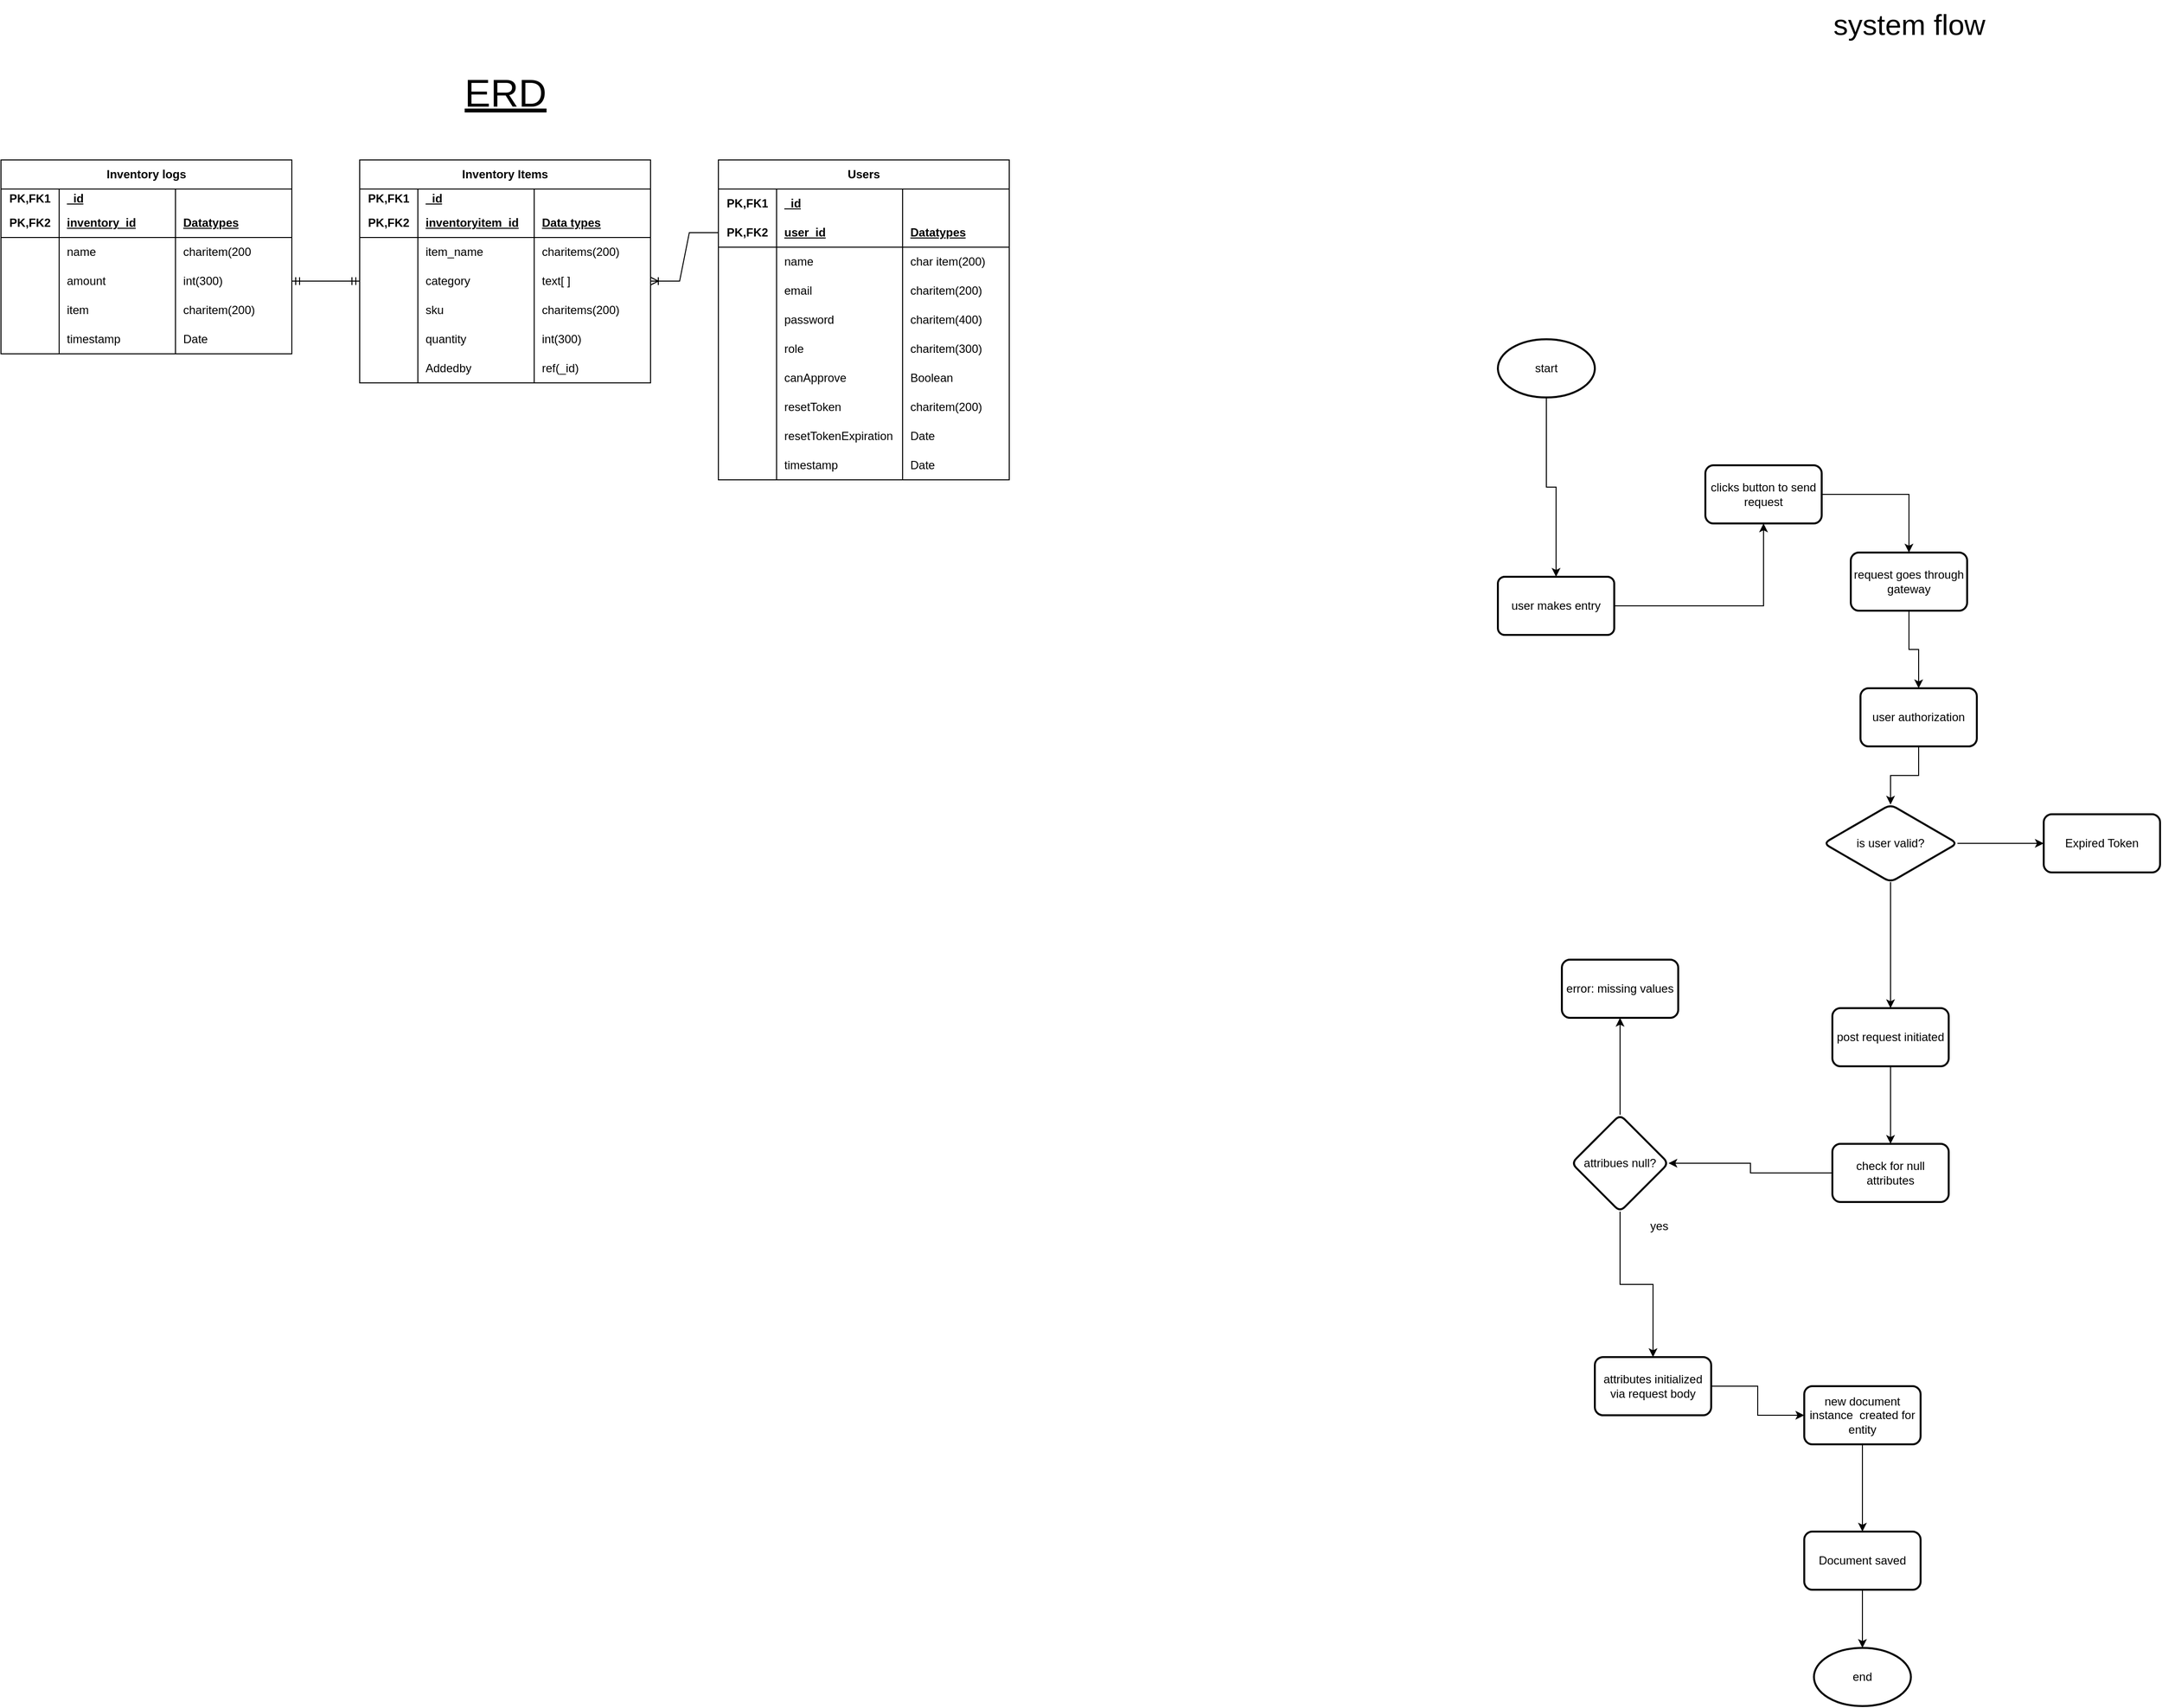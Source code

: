 <mxfile version="26.1.3">
  <diagram name="Page-1" id="395dOtPMPrJncANGXgIz">
    <mxGraphModel dx="1173" dy="1856" grid="1" gridSize="10" guides="1" tooltips="1" connect="1" arrows="1" fold="1" page="1" pageScale="1" pageWidth="827" pageHeight="1169" math="0" shadow="0">
      <root>
        <mxCell id="0" />
        <mxCell id="1" parent="0" />
        <mxCell id="bQfHalnZzcHzIdkYMsvb-1" value="Inventory Items" style="shape=table;startSize=30;container=1;collapsible=1;childLayout=tableLayout;fixedRows=1;rowLines=0;fontStyle=1;align=center;resizeLast=1;html=1;whiteSpace=wrap;" vertex="1" parent="1">
          <mxGeometry x="380" y="95" width="300" height="230" as="geometry">
            <mxRectangle x="150" y="110" width="70" height="30" as="alternateBounds" />
          </mxGeometry>
        </mxCell>
        <mxCell id="bQfHalnZzcHzIdkYMsvb-2" value="" style="shape=tableRow;horizontal=0;startSize=0;swimlaneHead=0;swimlaneBody=0;fillColor=none;collapsible=0;dropTarget=0;points=[[0,0.5],[1,0.5]];portConstraint=eastwest;top=0;left=0;right=0;bottom=0;html=1;" vertex="1" parent="bQfHalnZzcHzIdkYMsvb-1">
          <mxGeometry y="30" width="300" height="20" as="geometry" />
        </mxCell>
        <mxCell id="bQfHalnZzcHzIdkYMsvb-3" value="PK,FK1" style="shape=partialRectangle;connectable=0;fillColor=none;top=0;left=0;bottom=0;right=0;fontStyle=1;overflow=hidden;html=1;whiteSpace=wrap;" vertex="1" parent="bQfHalnZzcHzIdkYMsvb-2">
          <mxGeometry width="60" height="20" as="geometry">
            <mxRectangle width="60" height="20" as="alternateBounds" />
          </mxGeometry>
        </mxCell>
        <mxCell id="bQfHalnZzcHzIdkYMsvb-4" value="_id" style="shape=partialRectangle;connectable=0;fillColor=none;top=0;left=0;bottom=0;right=0;align=left;spacingLeft=6;fontStyle=5;overflow=hidden;html=1;whiteSpace=wrap;" vertex="1" parent="bQfHalnZzcHzIdkYMsvb-2">
          <mxGeometry x="60" width="120" height="20" as="geometry">
            <mxRectangle width="120" height="20" as="alternateBounds" />
          </mxGeometry>
        </mxCell>
        <mxCell id="bQfHalnZzcHzIdkYMsvb-37" style="shape=partialRectangle;connectable=0;fillColor=none;top=0;left=0;bottom=0;right=0;align=left;spacingLeft=6;fontStyle=5;overflow=hidden;html=1;whiteSpace=wrap;" vertex="1" parent="bQfHalnZzcHzIdkYMsvb-2">
          <mxGeometry x="180" width="120" height="20" as="geometry">
            <mxRectangle width="120" height="20" as="alternateBounds" />
          </mxGeometry>
        </mxCell>
        <mxCell id="bQfHalnZzcHzIdkYMsvb-5" value="" style="shape=tableRow;horizontal=0;startSize=0;swimlaneHead=0;swimlaneBody=0;fillColor=none;collapsible=0;dropTarget=0;points=[[0,0.5],[1,0.5]];portConstraint=eastwest;top=0;left=0;right=0;bottom=1;html=1;" vertex="1" parent="bQfHalnZzcHzIdkYMsvb-1">
          <mxGeometry y="50" width="300" height="30" as="geometry" />
        </mxCell>
        <mxCell id="bQfHalnZzcHzIdkYMsvb-6" value="PK,FK2" style="shape=partialRectangle;connectable=0;fillColor=none;top=0;left=0;bottom=0;right=0;fontStyle=1;overflow=hidden;html=1;whiteSpace=wrap;" vertex="1" parent="bQfHalnZzcHzIdkYMsvb-5">
          <mxGeometry width="60" height="30" as="geometry">
            <mxRectangle width="60" height="30" as="alternateBounds" />
          </mxGeometry>
        </mxCell>
        <mxCell id="bQfHalnZzcHzIdkYMsvb-7" value="inventoryitem_id" style="shape=partialRectangle;connectable=0;fillColor=none;top=0;left=0;bottom=0;right=0;align=left;spacingLeft=6;fontStyle=5;overflow=hidden;html=1;whiteSpace=wrap;" vertex="1" parent="bQfHalnZzcHzIdkYMsvb-5">
          <mxGeometry x="60" width="120" height="30" as="geometry">
            <mxRectangle width="120" height="30" as="alternateBounds" />
          </mxGeometry>
        </mxCell>
        <mxCell id="bQfHalnZzcHzIdkYMsvb-38" value="Data types" style="shape=partialRectangle;connectable=0;fillColor=none;top=0;left=0;bottom=0;right=0;align=left;spacingLeft=6;fontStyle=5;overflow=hidden;html=1;whiteSpace=wrap;" vertex="1" parent="bQfHalnZzcHzIdkYMsvb-5">
          <mxGeometry x="180" width="120" height="30" as="geometry">
            <mxRectangle width="120" height="30" as="alternateBounds" />
          </mxGeometry>
        </mxCell>
        <mxCell id="bQfHalnZzcHzIdkYMsvb-8" value="" style="shape=tableRow;horizontal=0;startSize=0;swimlaneHead=0;swimlaneBody=0;fillColor=none;collapsible=0;dropTarget=0;points=[[0,0.5],[1,0.5]];portConstraint=eastwest;top=0;left=0;right=0;bottom=0;html=1;" vertex="1" parent="bQfHalnZzcHzIdkYMsvb-1">
          <mxGeometry y="80" width="300" height="30" as="geometry" />
        </mxCell>
        <mxCell id="bQfHalnZzcHzIdkYMsvb-9" value="" style="shape=partialRectangle;connectable=0;fillColor=none;top=0;left=0;bottom=0;right=0;editable=1;overflow=hidden;html=1;whiteSpace=wrap;" vertex="1" parent="bQfHalnZzcHzIdkYMsvb-8">
          <mxGeometry width="60" height="30" as="geometry">
            <mxRectangle width="60" height="30" as="alternateBounds" />
          </mxGeometry>
        </mxCell>
        <mxCell id="bQfHalnZzcHzIdkYMsvb-10" value="item_name" style="shape=partialRectangle;connectable=0;fillColor=none;top=0;left=0;bottom=0;right=0;align=left;spacingLeft=6;overflow=hidden;html=1;whiteSpace=wrap;" vertex="1" parent="bQfHalnZzcHzIdkYMsvb-8">
          <mxGeometry x="60" width="120" height="30" as="geometry">
            <mxRectangle width="120" height="30" as="alternateBounds" />
          </mxGeometry>
        </mxCell>
        <mxCell id="bQfHalnZzcHzIdkYMsvb-39" value="charitems(200)" style="shape=partialRectangle;connectable=0;fillColor=none;top=0;left=0;bottom=0;right=0;align=left;spacingLeft=6;overflow=hidden;html=1;whiteSpace=wrap;" vertex="1" parent="bQfHalnZzcHzIdkYMsvb-8">
          <mxGeometry x="180" width="120" height="30" as="geometry">
            <mxRectangle width="120" height="30" as="alternateBounds" />
          </mxGeometry>
        </mxCell>
        <mxCell id="bQfHalnZzcHzIdkYMsvb-11" value="" style="shape=tableRow;horizontal=0;startSize=0;swimlaneHead=0;swimlaneBody=0;fillColor=none;collapsible=0;dropTarget=0;points=[[0,0.5],[1,0.5]];portConstraint=eastwest;top=0;left=0;right=0;bottom=0;html=1;" vertex="1" parent="bQfHalnZzcHzIdkYMsvb-1">
          <mxGeometry y="110" width="300" height="30" as="geometry" />
        </mxCell>
        <mxCell id="bQfHalnZzcHzIdkYMsvb-12" value="" style="shape=partialRectangle;connectable=0;fillColor=none;top=0;left=0;bottom=0;right=0;editable=1;overflow=hidden;html=1;whiteSpace=wrap;" vertex="1" parent="bQfHalnZzcHzIdkYMsvb-11">
          <mxGeometry width="60" height="30" as="geometry">
            <mxRectangle width="60" height="30" as="alternateBounds" />
          </mxGeometry>
        </mxCell>
        <mxCell id="bQfHalnZzcHzIdkYMsvb-13" value="category" style="shape=partialRectangle;connectable=0;fillColor=none;top=0;left=0;bottom=0;right=0;align=left;spacingLeft=6;overflow=hidden;html=1;whiteSpace=wrap;" vertex="1" parent="bQfHalnZzcHzIdkYMsvb-11">
          <mxGeometry x="60" width="120" height="30" as="geometry">
            <mxRectangle width="120" height="30" as="alternateBounds" />
          </mxGeometry>
        </mxCell>
        <mxCell id="bQfHalnZzcHzIdkYMsvb-40" value="text[ ]&amp;nbsp;" style="shape=partialRectangle;connectable=0;fillColor=none;top=0;left=0;bottom=0;right=0;align=left;spacingLeft=6;overflow=hidden;html=1;whiteSpace=wrap;" vertex="1" parent="bQfHalnZzcHzIdkYMsvb-11">
          <mxGeometry x="180" width="120" height="30" as="geometry">
            <mxRectangle width="120" height="30" as="alternateBounds" />
          </mxGeometry>
        </mxCell>
        <mxCell id="bQfHalnZzcHzIdkYMsvb-49" value="" style="shape=tableRow;horizontal=0;startSize=0;swimlaneHead=0;swimlaneBody=0;fillColor=none;collapsible=0;dropTarget=0;points=[[0,0.5],[1,0.5]];portConstraint=eastwest;top=0;left=0;right=0;bottom=0;html=1;" vertex="1" parent="bQfHalnZzcHzIdkYMsvb-1">
          <mxGeometry y="140" width="300" height="30" as="geometry" />
        </mxCell>
        <mxCell id="bQfHalnZzcHzIdkYMsvb-50" value="" style="shape=partialRectangle;connectable=0;fillColor=none;top=0;left=0;bottom=0;right=0;editable=1;overflow=hidden;html=1;whiteSpace=wrap;" vertex="1" parent="bQfHalnZzcHzIdkYMsvb-49">
          <mxGeometry width="60" height="30" as="geometry">
            <mxRectangle width="60" height="30" as="alternateBounds" />
          </mxGeometry>
        </mxCell>
        <mxCell id="bQfHalnZzcHzIdkYMsvb-51" value="sku" style="shape=partialRectangle;connectable=0;fillColor=none;top=0;left=0;bottom=0;right=0;align=left;spacingLeft=6;overflow=hidden;html=1;whiteSpace=wrap;" vertex="1" parent="bQfHalnZzcHzIdkYMsvb-49">
          <mxGeometry x="60" width="120" height="30" as="geometry">
            <mxRectangle width="120" height="30" as="alternateBounds" />
          </mxGeometry>
        </mxCell>
        <mxCell id="bQfHalnZzcHzIdkYMsvb-52" value="charitems(200)" style="shape=partialRectangle;connectable=0;fillColor=none;top=0;left=0;bottom=0;right=0;align=left;spacingLeft=6;overflow=hidden;html=1;whiteSpace=wrap;" vertex="1" parent="bQfHalnZzcHzIdkYMsvb-49">
          <mxGeometry x="180" width="120" height="30" as="geometry">
            <mxRectangle width="120" height="30" as="alternateBounds" />
          </mxGeometry>
        </mxCell>
        <mxCell id="bQfHalnZzcHzIdkYMsvb-53" value="" style="shape=tableRow;horizontal=0;startSize=0;swimlaneHead=0;swimlaneBody=0;fillColor=none;collapsible=0;dropTarget=0;points=[[0,0.5],[1,0.5]];portConstraint=eastwest;top=0;left=0;right=0;bottom=0;html=1;" vertex="1" parent="bQfHalnZzcHzIdkYMsvb-1">
          <mxGeometry y="170" width="300" height="30" as="geometry" />
        </mxCell>
        <mxCell id="bQfHalnZzcHzIdkYMsvb-54" value="" style="shape=partialRectangle;connectable=0;fillColor=none;top=0;left=0;bottom=0;right=0;editable=1;overflow=hidden;html=1;whiteSpace=wrap;" vertex="1" parent="bQfHalnZzcHzIdkYMsvb-53">
          <mxGeometry width="60" height="30" as="geometry">
            <mxRectangle width="60" height="30" as="alternateBounds" />
          </mxGeometry>
        </mxCell>
        <mxCell id="bQfHalnZzcHzIdkYMsvb-55" value="quantity" style="shape=partialRectangle;connectable=0;fillColor=none;top=0;left=0;bottom=0;right=0;align=left;spacingLeft=6;overflow=hidden;html=1;whiteSpace=wrap;" vertex="1" parent="bQfHalnZzcHzIdkYMsvb-53">
          <mxGeometry x="60" width="120" height="30" as="geometry">
            <mxRectangle width="120" height="30" as="alternateBounds" />
          </mxGeometry>
        </mxCell>
        <mxCell id="bQfHalnZzcHzIdkYMsvb-56" value="int(300)" style="shape=partialRectangle;connectable=0;fillColor=none;top=0;left=0;bottom=0;right=0;align=left;spacingLeft=6;overflow=hidden;html=1;whiteSpace=wrap;" vertex="1" parent="bQfHalnZzcHzIdkYMsvb-53">
          <mxGeometry x="180" width="120" height="30" as="geometry">
            <mxRectangle width="120" height="30" as="alternateBounds" />
          </mxGeometry>
        </mxCell>
        <mxCell id="bQfHalnZzcHzIdkYMsvb-57" value="" style="shape=tableRow;horizontal=0;startSize=0;swimlaneHead=0;swimlaneBody=0;fillColor=none;collapsible=0;dropTarget=0;points=[[0,0.5],[1,0.5]];portConstraint=eastwest;top=0;left=0;right=0;bottom=0;html=1;" vertex="1" parent="bQfHalnZzcHzIdkYMsvb-1">
          <mxGeometry y="200" width="300" height="30" as="geometry" />
        </mxCell>
        <mxCell id="bQfHalnZzcHzIdkYMsvb-58" value="" style="shape=partialRectangle;connectable=0;fillColor=none;top=0;left=0;bottom=0;right=0;editable=1;overflow=hidden;html=1;whiteSpace=wrap;" vertex="1" parent="bQfHalnZzcHzIdkYMsvb-57">
          <mxGeometry width="60" height="30" as="geometry">
            <mxRectangle width="60" height="30" as="alternateBounds" />
          </mxGeometry>
        </mxCell>
        <mxCell id="bQfHalnZzcHzIdkYMsvb-59" value="Addedby" style="shape=partialRectangle;connectable=0;fillColor=none;top=0;left=0;bottom=0;right=0;align=left;spacingLeft=6;overflow=hidden;html=1;whiteSpace=wrap;" vertex="1" parent="bQfHalnZzcHzIdkYMsvb-57">
          <mxGeometry x="60" width="120" height="30" as="geometry">
            <mxRectangle width="120" height="30" as="alternateBounds" />
          </mxGeometry>
        </mxCell>
        <mxCell id="bQfHalnZzcHzIdkYMsvb-60" value="ref(_id)" style="shape=partialRectangle;connectable=0;fillColor=none;top=0;left=0;bottom=0;right=0;align=left;spacingLeft=6;overflow=hidden;html=1;whiteSpace=wrap;" vertex="1" parent="bQfHalnZzcHzIdkYMsvb-57">
          <mxGeometry x="180" width="120" height="30" as="geometry">
            <mxRectangle width="120" height="30" as="alternateBounds" />
          </mxGeometry>
        </mxCell>
        <mxCell id="bQfHalnZzcHzIdkYMsvb-14" value="ERD" style="text;html=1;align=center;verticalAlign=middle;resizable=0;points=[];autosize=1;strokeColor=none;fillColor=none;fontSize=40;fontStyle=4" vertex="1" parent="1">
          <mxGeometry x="475" y="-5" width="110" height="60" as="geometry" />
        </mxCell>
        <mxCell id="bQfHalnZzcHzIdkYMsvb-18" value="" style="edgeStyle=entityRelationEdgeStyle;fontSize=12;html=1;endArrow=ERoneToMany;rounded=0;entryX=1;entryY=0.5;entryDx=0;entryDy=0;exitX=0;exitY=0.5;exitDx=0;exitDy=0;" edge="1" parent="1" source="bQfHalnZzcHzIdkYMsvb-65" target="bQfHalnZzcHzIdkYMsvb-11">
          <mxGeometry width="100" height="100" relative="1" as="geometry">
            <mxPoint x="440" y="230" as="sourcePoint" />
            <mxPoint x="170" y="335" as="targetPoint" />
          </mxGeometry>
        </mxCell>
        <mxCell id="bQfHalnZzcHzIdkYMsvb-20" value="Inventory logs" style="shape=table;startSize=30;container=1;collapsible=1;childLayout=tableLayout;fixedRows=1;rowLines=0;fontStyle=1;align=center;resizeLast=1;html=1;whiteSpace=wrap;" vertex="1" parent="1">
          <mxGeometry x="10" y="95" width="300" height="200" as="geometry" />
        </mxCell>
        <mxCell id="bQfHalnZzcHzIdkYMsvb-21" value="" style="shape=tableRow;horizontal=0;startSize=0;swimlaneHead=0;swimlaneBody=0;fillColor=none;collapsible=0;dropTarget=0;points=[[0,0.5],[1,0.5]];portConstraint=eastwest;top=0;left=0;right=0;bottom=0;html=1;" vertex="1" parent="bQfHalnZzcHzIdkYMsvb-20">
          <mxGeometry y="30" width="300" height="20" as="geometry" />
        </mxCell>
        <mxCell id="bQfHalnZzcHzIdkYMsvb-22" value="PK,FK1" style="shape=partialRectangle;connectable=0;fillColor=none;top=0;left=0;bottom=0;right=0;fontStyle=1;overflow=hidden;html=1;whiteSpace=wrap;" vertex="1" parent="bQfHalnZzcHzIdkYMsvb-21">
          <mxGeometry width="60" height="20" as="geometry">
            <mxRectangle width="60" height="20" as="alternateBounds" />
          </mxGeometry>
        </mxCell>
        <mxCell id="bQfHalnZzcHzIdkYMsvb-23" value="_id" style="shape=partialRectangle;connectable=0;fillColor=none;top=0;left=0;bottom=0;right=0;align=left;spacingLeft=6;fontStyle=5;overflow=hidden;html=1;whiteSpace=wrap;" vertex="1" parent="bQfHalnZzcHzIdkYMsvb-21">
          <mxGeometry x="60" width="120" height="20" as="geometry">
            <mxRectangle width="120" height="20" as="alternateBounds" />
          </mxGeometry>
        </mxCell>
        <mxCell id="bQfHalnZzcHzIdkYMsvb-33" style="shape=partialRectangle;connectable=0;fillColor=none;top=0;left=0;bottom=0;right=0;align=left;spacingLeft=6;fontStyle=5;overflow=hidden;html=1;whiteSpace=wrap;" vertex="1" parent="bQfHalnZzcHzIdkYMsvb-21">
          <mxGeometry x="180" width="120" height="20" as="geometry">
            <mxRectangle width="120" height="20" as="alternateBounds" />
          </mxGeometry>
        </mxCell>
        <mxCell id="bQfHalnZzcHzIdkYMsvb-24" value="" style="shape=tableRow;horizontal=0;startSize=0;swimlaneHead=0;swimlaneBody=0;fillColor=none;collapsible=0;dropTarget=0;points=[[0,0.5],[1,0.5]];portConstraint=eastwest;top=0;left=0;right=0;bottom=1;html=1;" vertex="1" parent="bQfHalnZzcHzIdkYMsvb-20">
          <mxGeometry y="50" width="300" height="30" as="geometry" />
        </mxCell>
        <mxCell id="bQfHalnZzcHzIdkYMsvb-25" value="PK,FK2" style="shape=partialRectangle;connectable=0;fillColor=none;top=0;left=0;bottom=0;right=0;fontStyle=1;overflow=hidden;html=1;whiteSpace=wrap;" vertex="1" parent="bQfHalnZzcHzIdkYMsvb-24">
          <mxGeometry width="60" height="30" as="geometry">
            <mxRectangle width="60" height="30" as="alternateBounds" />
          </mxGeometry>
        </mxCell>
        <mxCell id="bQfHalnZzcHzIdkYMsvb-26" value="inventory_id" style="shape=partialRectangle;connectable=0;fillColor=none;top=0;left=0;bottom=0;right=0;align=left;spacingLeft=6;fontStyle=5;overflow=hidden;html=1;whiteSpace=wrap;" vertex="1" parent="bQfHalnZzcHzIdkYMsvb-24">
          <mxGeometry x="60" width="120" height="30" as="geometry">
            <mxRectangle width="120" height="30" as="alternateBounds" />
          </mxGeometry>
        </mxCell>
        <mxCell id="bQfHalnZzcHzIdkYMsvb-34" value="Datatypes" style="shape=partialRectangle;connectable=0;fillColor=none;top=0;left=0;bottom=0;right=0;align=left;spacingLeft=6;fontStyle=5;overflow=hidden;html=1;whiteSpace=wrap;" vertex="1" parent="bQfHalnZzcHzIdkYMsvb-24">
          <mxGeometry x="180" width="120" height="30" as="geometry">
            <mxRectangle width="120" height="30" as="alternateBounds" />
          </mxGeometry>
        </mxCell>
        <mxCell id="bQfHalnZzcHzIdkYMsvb-27" value="" style="shape=tableRow;horizontal=0;startSize=0;swimlaneHead=0;swimlaneBody=0;fillColor=none;collapsible=0;dropTarget=0;points=[[0,0.5],[1,0.5]];portConstraint=eastwest;top=0;left=0;right=0;bottom=0;html=1;" vertex="1" parent="bQfHalnZzcHzIdkYMsvb-20">
          <mxGeometry y="80" width="300" height="30" as="geometry" />
        </mxCell>
        <mxCell id="bQfHalnZzcHzIdkYMsvb-28" value="" style="shape=partialRectangle;connectable=0;fillColor=none;top=0;left=0;bottom=0;right=0;editable=1;overflow=hidden;html=1;whiteSpace=wrap;" vertex="1" parent="bQfHalnZzcHzIdkYMsvb-27">
          <mxGeometry width="60" height="30" as="geometry">
            <mxRectangle width="60" height="30" as="alternateBounds" />
          </mxGeometry>
        </mxCell>
        <mxCell id="bQfHalnZzcHzIdkYMsvb-29" value="name" style="shape=partialRectangle;connectable=0;fillColor=none;top=0;left=0;bottom=0;right=0;align=left;spacingLeft=6;overflow=hidden;html=1;whiteSpace=wrap;" vertex="1" parent="bQfHalnZzcHzIdkYMsvb-27">
          <mxGeometry x="60" width="120" height="30" as="geometry">
            <mxRectangle width="120" height="30" as="alternateBounds" />
          </mxGeometry>
        </mxCell>
        <mxCell id="bQfHalnZzcHzIdkYMsvb-35" value="charitem(200" style="shape=partialRectangle;connectable=0;fillColor=none;top=0;left=0;bottom=0;right=0;align=left;spacingLeft=6;overflow=hidden;html=1;whiteSpace=wrap;" vertex="1" parent="bQfHalnZzcHzIdkYMsvb-27">
          <mxGeometry x="180" width="120" height="30" as="geometry">
            <mxRectangle width="120" height="30" as="alternateBounds" />
          </mxGeometry>
        </mxCell>
        <mxCell id="bQfHalnZzcHzIdkYMsvb-30" value="" style="shape=tableRow;horizontal=0;startSize=0;swimlaneHead=0;swimlaneBody=0;fillColor=none;collapsible=0;dropTarget=0;points=[[0,0.5],[1,0.5]];portConstraint=eastwest;top=0;left=0;right=0;bottom=0;html=1;" vertex="1" parent="bQfHalnZzcHzIdkYMsvb-20">
          <mxGeometry y="110" width="300" height="30" as="geometry" />
        </mxCell>
        <mxCell id="bQfHalnZzcHzIdkYMsvb-31" value="" style="shape=partialRectangle;connectable=0;fillColor=none;top=0;left=0;bottom=0;right=0;editable=1;overflow=hidden;html=1;whiteSpace=wrap;" vertex="1" parent="bQfHalnZzcHzIdkYMsvb-30">
          <mxGeometry width="60" height="30" as="geometry">
            <mxRectangle width="60" height="30" as="alternateBounds" />
          </mxGeometry>
        </mxCell>
        <mxCell id="bQfHalnZzcHzIdkYMsvb-32" value="amount" style="shape=partialRectangle;connectable=0;fillColor=none;top=0;left=0;bottom=0;right=0;align=left;spacingLeft=6;overflow=hidden;html=1;whiteSpace=wrap;" vertex="1" parent="bQfHalnZzcHzIdkYMsvb-30">
          <mxGeometry x="60" width="120" height="30" as="geometry">
            <mxRectangle width="120" height="30" as="alternateBounds" />
          </mxGeometry>
        </mxCell>
        <mxCell id="bQfHalnZzcHzIdkYMsvb-36" value="int(300)" style="shape=partialRectangle;connectable=0;fillColor=none;top=0;left=0;bottom=0;right=0;align=left;spacingLeft=6;overflow=hidden;html=1;whiteSpace=wrap;" vertex="1" parent="bQfHalnZzcHzIdkYMsvb-30">
          <mxGeometry x="180" width="120" height="30" as="geometry">
            <mxRectangle width="120" height="30" as="alternateBounds" />
          </mxGeometry>
        </mxCell>
        <mxCell id="bQfHalnZzcHzIdkYMsvb-41" value="" style="shape=tableRow;horizontal=0;startSize=0;swimlaneHead=0;swimlaneBody=0;fillColor=none;collapsible=0;dropTarget=0;points=[[0,0.5],[1,0.5]];portConstraint=eastwest;top=0;left=0;right=0;bottom=0;html=1;" vertex="1" parent="bQfHalnZzcHzIdkYMsvb-20">
          <mxGeometry y="140" width="300" height="30" as="geometry" />
        </mxCell>
        <mxCell id="bQfHalnZzcHzIdkYMsvb-42" value="" style="shape=partialRectangle;connectable=0;fillColor=none;top=0;left=0;bottom=0;right=0;editable=1;overflow=hidden;html=1;whiteSpace=wrap;" vertex="1" parent="bQfHalnZzcHzIdkYMsvb-41">
          <mxGeometry width="60" height="30" as="geometry">
            <mxRectangle width="60" height="30" as="alternateBounds" />
          </mxGeometry>
        </mxCell>
        <mxCell id="bQfHalnZzcHzIdkYMsvb-43" value="item" style="shape=partialRectangle;connectable=0;fillColor=none;top=0;left=0;bottom=0;right=0;align=left;spacingLeft=6;overflow=hidden;html=1;whiteSpace=wrap;" vertex="1" parent="bQfHalnZzcHzIdkYMsvb-41">
          <mxGeometry x="60" width="120" height="30" as="geometry">
            <mxRectangle width="120" height="30" as="alternateBounds" />
          </mxGeometry>
        </mxCell>
        <mxCell id="bQfHalnZzcHzIdkYMsvb-44" value="charitem(200)" style="shape=partialRectangle;connectable=0;fillColor=none;top=0;left=0;bottom=0;right=0;align=left;spacingLeft=6;overflow=hidden;html=1;whiteSpace=wrap;" vertex="1" parent="bQfHalnZzcHzIdkYMsvb-41">
          <mxGeometry x="180" width="120" height="30" as="geometry">
            <mxRectangle width="120" height="30" as="alternateBounds" />
          </mxGeometry>
        </mxCell>
        <mxCell id="bQfHalnZzcHzIdkYMsvb-45" value="" style="shape=tableRow;horizontal=0;startSize=0;swimlaneHead=0;swimlaneBody=0;fillColor=none;collapsible=0;dropTarget=0;points=[[0,0.5],[1,0.5]];portConstraint=eastwest;top=0;left=0;right=0;bottom=0;html=1;" vertex="1" parent="bQfHalnZzcHzIdkYMsvb-20">
          <mxGeometry y="170" width="300" height="30" as="geometry" />
        </mxCell>
        <mxCell id="bQfHalnZzcHzIdkYMsvb-46" value="" style="shape=partialRectangle;connectable=0;fillColor=none;top=0;left=0;bottom=0;right=0;editable=1;overflow=hidden;html=1;whiteSpace=wrap;" vertex="1" parent="bQfHalnZzcHzIdkYMsvb-45">
          <mxGeometry width="60" height="30" as="geometry">
            <mxRectangle width="60" height="30" as="alternateBounds" />
          </mxGeometry>
        </mxCell>
        <mxCell id="bQfHalnZzcHzIdkYMsvb-47" value="timestamp" style="shape=partialRectangle;connectable=0;fillColor=none;top=0;left=0;bottom=0;right=0;align=left;spacingLeft=6;overflow=hidden;html=1;whiteSpace=wrap;" vertex="1" parent="bQfHalnZzcHzIdkYMsvb-45">
          <mxGeometry x="60" width="120" height="30" as="geometry">
            <mxRectangle width="120" height="30" as="alternateBounds" />
          </mxGeometry>
        </mxCell>
        <mxCell id="bQfHalnZzcHzIdkYMsvb-48" value="Date" style="shape=partialRectangle;connectable=0;fillColor=none;top=0;left=0;bottom=0;right=0;align=left;spacingLeft=6;overflow=hidden;html=1;whiteSpace=wrap;" vertex="1" parent="bQfHalnZzcHzIdkYMsvb-45">
          <mxGeometry x="180" width="120" height="30" as="geometry">
            <mxRectangle width="120" height="30" as="alternateBounds" />
          </mxGeometry>
        </mxCell>
        <mxCell id="bQfHalnZzcHzIdkYMsvb-61" value="Users" style="shape=table;startSize=30;container=1;collapsible=1;childLayout=tableLayout;fixedRows=1;rowLines=0;fontStyle=1;align=center;resizeLast=1;html=1;whiteSpace=wrap;" vertex="1" parent="1">
          <mxGeometry x="750" y="95" width="300" height="330" as="geometry" />
        </mxCell>
        <mxCell id="bQfHalnZzcHzIdkYMsvb-62" value="" style="shape=tableRow;horizontal=0;startSize=0;swimlaneHead=0;swimlaneBody=0;fillColor=none;collapsible=0;dropTarget=0;points=[[0,0.5],[1,0.5]];portConstraint=eastwest;top=0;left=0;right=0;bottom=0;html=1;" vertex="1" parent="bQfHalnZzcHzIdkYMsvb-61">
          <mxGeometry y="30" width="300" height="30" as="geometry" />
        </mxCell>
        <mxCell id="bQfHalnZzcHzIdkYMsvb-63" value="PK,FK1" style="shape=partialRectangle;connectable=0;fillColor=none;top=0;left=0;bottom=0;right=0;fontStyle=1;overflow=hidden;html=1;whiteSpace=wrap;" vertex="1" parent="bQfHalnZzcHzIdkYMsvb-62">
          <mxGeometry width="60" height="30" as="geometry">
            <mxRectangle width="60" height="30" as="alternateBounds" />
          </mxGeometry>
        </mxCell>
        <mxCell id="bQfHalnZzcHzIdkYMsvb-64" value="_id" style="shape=partialRectangle;connectable=0;fillColor=none;top=0;left=0;bottom=0;right=0;align=left;spacingLeft=6;fontStyle=5;overflow=hidden;html=1;whiteSpace=wrap;" vertex="1" parent="bQfHalnZzcHzIdkYMsvb-62">
          <mxGeometry x="60" width="130" height="30" as="geometry">
            <mxRectangle width="130" height="30" as="alternateBounds" />
          </mxGeometry>
        </mxCell>
        <mxCell id="bQfHalnZzcHzIdkYMsvb-75" style="shape=partialRectangle;connectable=0;fillColor=none;top=0;left=0;bottom=0;right=0;align=left;spacingLeft=6;fontStyle=5;overflow=hidden;html=1;whiteSpace=wrap;" vertex="1" parent="bQfHalnZzcHzIdkYMsvb-62">
          <mxGeometry x="190" width="110" height="30" as="geometry">
            <mxRectangle width="110" height="30" as="alternateBounds" />
          </mxGeometry>
        </mxCell>
        <mxCell id="bQfHalnZzcHzIdkYMsvb-65" value="" style="shape=tableRow;horizontal=0;startSize=0;swimlaneHead=0;swimlaneBody=0;fillColor=none;collapsible=0;dropTarget=0;points=[[0,0.5],[1,0.5]];portConstraint=eastwest;top=0;left=0;right=0;bottom=1;html=1;" vertex="1" parent="bQfHalnZzcHzIdkYMsvb-61">
          <mxGeometry y="60" width="300" height="30" as="geometry" />
        </mxCell>
        <mxCell id="bQfHalnZzcHzIdkYMsvb-66" value="PK,FK2" style="shape=partialRectangle;connectable=0;fillColor=none;top=0;left=0;bottom=0;right=0;fontStyle=1;overflow=hidden;html=1;whiteSpace=wrap;" vertex="1" parent="bQfHalnZzcHzIdkYMsvb-65">
          <mxGeometry width="60" height="30" as="geometry">
            <mxRectangle width="60" height="30" as="alternateBounds" />
          </mxGeometry>
        </mxCell>
        <mxCell id="bQfHalnZzcHzIdkYMsvb-67" value="user_id" style="shape=partialRectangle;connectable=0;fillColor=none;top=0;left=0;bottom=0;right=0;align=left;spacingLeft=6;fontStyle=5;overflow=hidden;html=1;whiteSpace=wrap;" vertex="1" parent="bQfHalnZzcHzIdkYMsvb-65">
          <mxGeometry x="60" width="130" height="30" as="geometry">
            <mxRectangle width="130" height="30" as="alternateBounds" />
          </mxGeometry>
        </mxCell>
        <mxCell id="bQfHalnZzcHzIdkYMsvb-76" value="Datatypes" style="shape=partialRectangle;connectable=0;fillColor=none;top=0;left=0;bottom=0;right=0;align=left;spacingLeft=6;fontStyle=5;overflow=hidden;html=1;whiteSpace=wrap;" vertex="1" parent="bQfHalnZzcHzIdkYMsvb-65">
          <mxGeometry x="190" width="110" height="30" as="geometry">
            <mxRectangle width="110" height="30" as="alternateBounds" />
          </mxGeometry>
        </mxCell>
        <mxCell id="bQfHalnZzcHzIdkYMsvb-68" value="" style="shape=tableRow;horizontal=0;startSize=0;swimlaneHead=0;swimlaneBody=0;fillColor=none;collapsible=0;dropTarget=0;points=[[0,0.5],[1,0.5]];portConstraint=eastwest;top=0;left=0;right=0;bottom=0;html=1;" vertex="1" parent="bQfHalnZzcHzIdkYMsvb-61">
          <mxGeometry y="90" width="300" height="30" as="geometry" />
        </mxCell>
        <mxCell id="bQfHalnZzcHzIdkYMsvb-69" value="" style="shape=partialRectangle;connectable=0;fillColor=none;top=0;left=0;bottom=0;right=0;editable=1;overflow=hidden;html=1;whiteSpace=wrap;" vertex="1" parent="bQfHalnZzcHzIdkYMsvb-68">
          <mxGeometry width="60" height="30" as="geometry">
            <mxRectangle width="60" height="30" as="alternateBounds" />
          </mxGeometry>
        </mxCell>
        <mxCell id="bQfHalnZzcHzIdkYMsvb-70" value="name" style="shape=partialRectangle;connectable=0;fillColor=none;top=0;left=0;bottom=0;right=0;align=left;spacingLeft=6;overflow=hidden;html=1;whiteSpace=wrap;" vertex="1" parent="bQfHalnZzcHzIdkYMsvb-68">
          <mxGeometry x="60" width="130" height="30" as="geometry">
            <mxRectangle width="130" height="30" as="alternateBounds" />
          </mxGeometry>
        </mxCell>
        <mxCell id="bQfHalnZzcHzIdkYMsvb-77" value="char item(200)" style="shape=partialRectangle;connectable=0;fillColor=none;top=0;left=0;bottom=0;right=0;align=left;spacingLeft=6;overflow=hidden;html=1;whiteSpace=wrap;" vertex="1" parent="bQfHalnZzcHzIdkYMsvb-68">
          <mxGeometry x="190" width="110" height="30" as="geometry">
            <mxRectangle width="110" height="30" as="alternateBounds" />
          </mxGeometry>
        </mxCell>
        <mxCell id="bQfHalnZzcHzIdkYMsvb-71" value="" style="shape=tableRow;horizontal=0;startSize=0;swimlaneHead=0;swimlaneBody=0;fillColor=none;collapsible=0;dropTarget=0;points=[[0,0.5],[1,0.5]];portConstraint=eastwest;top=0;left=0;right=0;bottom=0;html=1;" vertex="1" parent="bQfHalnZzcHzIdkYMsvb-61">
          <mxGeometry y="120" width="300" height="30" as="geometry" />
        </mxCell>
        <mxCell id="bQfHalnZzcHzIdkYMsvb-72" value="" style="shape=partialRectangle;connectable=0;fillColor=none;top=0;left=0;bottom=0;right=0;editable=1;overflow=hidden;html=1;whiteSpace=wrap;" vertex="1" parent="bQfHalnZzcHzIdkYMsvb-71">
          <mxGeometry width="60" height="30" as="geometry">
            <mxRectangle width="60" height="30" as="alternateBounds" />
          </mxGeometry>
        </mxCell>
        <mxCell id="bQfHalnZzcHzIdkYMsvb-73" value="email" style="shape=partialRectangle;connectable=0;fillColor=none;top=0;left=0;bottom=0;right=0;align=left;spacingLeft=6;overflow=hidden;html=1;whiteSpace=wrap;" vertex="1" parent="bQfHalnZzcHzIdkYMsvb-71">
          <mxGeometry x="60" width="130" height="30" as="geometry">
            <mxRectangle width="130" height="30" as="alternateBounds" />
          </mxGeometry>
        </mxCell>
        <mxCell id="bQfHalnZzcHzIdkYMsvb-78" value="charitem(200)" style="shape=partialRectangle;connectable=0;fillColor=none;top=0;left=0;bottom=0;right=0;align=left;spacingLeft=6;overflow=hidden;html=1;whiteSpace=wrap;" vertex="1" parent="bQfHalnZzcHzIdkYMsvb-71">
          <mxGeometry x="190" width="110" height="30" as="geometry">
            <mxRectangle width="110" height="30" as="alternateBounds" />
          </mxGeometry>
        </mxCell>
        <mxCell id="bQfHalnZzcHzIdkYMsvb-79" value="" style="shape=tableRow;horizontal=0;startSize=0;swimlaneHead=0;swimlaneBody=0;fillColor=none;collapsible=0;dropTarget=0;points=[[0,0.5],[1,0.5]];portConstraint=eastwest;top=0;left=0;right=0;bottom=0;html=1;" vertex="1" parent="bQfHalnZzcHzIdkYMsvb-61">
          <mxGeometry y="150" width="300" height="30" as="geometry" />
        </mxCell>
        <mxCell id="bQfHalnZzcHzIdkYMsvb-80" value="" style="shape=partialRectangle;connectable=0;fillColor=none;top=0;left=0;bottom=0;right=0;editable=1;overflow=hidden;html=1;whiteSpace=wrap;" vertex="1" parent="bQfHalnZzcHzIdkYMsvb-79">
          <mxGeometry width="60" height="30" as="geometry">
            <mxRectangle width="60" height="30" as="alternateBounds" />
          </mxGeometry>
        </mxCell>
        <mxCell id="bQfHalnZzcHzIdkYMsvb-81" value="password" style="shape=partialRectangle;connectable=0;fillColor=none;top=0;left=0;bottom=0;right=0;align=left;spacingLeft=6;overflow=hidden;html=1;whiteSpace=wrap;" vertex="1" parent="bQfHalnZzcHzIdkYMsvb-79">
          <mxGeometry x="60" width="130" height="30" as="geometry">
            <mxRectangle width="130" height="30" as="alternateBounds" />
          </mxGeometry>
        </mxCell>
        <mxCell id="bQfHalnZzcHzIdkYMsvb-82" value="charitem(400)" style="shape=partialRectangle;connectable=0;fillColor=none;top=0;left=0;bottom=0;right=0;align=left;spacingLeft=6;overflow=hidden;html=1;whiteSpace=wrap;" vertex="1" parent="bQfHalnZzcHzIdkYMsvb-79">
          <mxGeometry x="190" width="110" height="30" as="geometry">
            <mxRectangle width="110" height="30" as="alternateBounds" />
          </mxGeometry>
        </mxCell>
        <mxCell id="bQfHalnZzcHzIdkYMsvb-83" value="" style="shape=tableRow;horizontal=0;startSize=0;swimlaneHead=0;swimlaneBody=0;fillColor=none;collapsible=0;dropTarget=0;points=[[0,0.5],[1,0.5]];portConstraint=eastwest;top=0;left=0;right=0;bottom=0;html=1;" vertex="1" parent="bQfHalnZzcHzIdkYMsvb-61">
          <mxGeometry y="180" width="300" height="30" as="geometry" />
        </mxCell>
        <mxCell id="bQfHalnZzcHzIdkYMsvb-84" value="" style="shape=partialRectangle;connectable=0;fillColor=none;top=0;left=0;bottom=0;right=0;editable=1;overflow=hidden;html=1;whiteSpace=wrap;" vertex="1" parent="bQfHalnZzcHzIdkYMsvb-83">
          <mxGeometry width="60" height="30" as="geometry">
            <mxRectangle width="60" height="30" as="alternateBounds" />
          </mxGeometry>
        </mxCell>
        <mxCell id="bQfHalnZzcHzIdkYMsvb-85" value="role" style="shape=partialRectangle;connectable=0;fillColor=none;top=0;left=0;bottom=0;right=0;align=left;spacingLeft=6;overflow=hidden;html=1;whiteSpace=wrap;" vertex="1" parent="bQfHalnZzcHzIdkYMsvb-83">
          <mxGeometry x="60" width="130" height="30" as="geometry">
            <mxRectangle width="130" height="30" as="alternateBounds" />
          </mxGeometry>
        </mxCell>
        <mxCell id="bQfHalnZzcHzIdkYMsvb-86" value="charitem(300)" style="shape=partialRectangle;connectable=0;fillColor=none;top=0;left=0;bottom=0;right=0;align=left;spacingLeft=6;overflow=hidden;html=1;whiteSpace=wrap;" vertex="1" parent="bQfHalnZzcHzIdkYMsvb-83">
          <mxGeometry x="190" width="110" height="30" as="geometry">
            <mxRectangle width="110" height="30" as="alternateBounds" />
          </mxGeometry>
        </mxCell>
        <mxCell id="bQfHalnZzcHzIdkYMsvb-87" value="" style="shape=tableRow;horizontal=0;startSize=0;swimlaneHead=0;swimlaneBody=0;fillColor=none;collapsible=0;dropTarget=0;points=[[0,0.5],[1,0.5]];portConstraint=eastwest;top=0;left=0;right=0;bottom=0;html=1;" vertex="1" parent="bQfHalnZzcHzIdkYMsvb-61">
          <mxGeometry y="210" width="300" height="30" as="geometry" />
        </mxCell>
        <mxCell id="bQfHalnZzcHzIdkYMsvb-88" value="" style="shape=partialRectangle;connectable=0;fillColor=none;top=0;left=0;bottom=0;right=0;editable=1;overflow=hidden;html=1;whiteSpace=wrap;" vertex="1" parent="bQfHalnZzcHzIdkYMsvb-87">
          <mxGeometry width="60" height="30" as="geometry">
            <mxRectangle width="60" height="30" as="alternateBounds" />
          </mxGeometry>
        </mxCell>
        <mxCell id="bQfHalnZzcHzIdkYMsvb-89" value="canApprove" style="shape=partialRectangle;connectable=0;fillColor=none;top=0;left=0;bottom=0;right=0;align=left;spacingLeft=6;overflow=hidden;html=1;whiteSpace=wrap;" vertex="1" parent="bQfHalnZzcHzIdkYMsvb-87">
          <mxGeometry x="60" width="130" height="30" as="geometry">
            <mxRectangle width="130" height="30" as="alternateBounds" />
          </mxGeometry>
        </mxCell>
        <mxCell id="bQfHalnZzcHzIdkYMsvb-90" value="Boolean" style="shape=partialRectangle;connectable=0;fillColor=none;top=0;left=0;bottom=0;right=0;align=left;spacingLeft=6;overflow=hidden;html=1;whiteSpace=wrap;" vertex="1" parent="bQfHalnZzcHzIdkYMsvb-87">
          <mxGeometry x="190" width="110" height="30" as="geometry">
            <mxRectangle width="110" height="30" as="alternateBounds" />
          </mxGeometry>
        </mxCell>
        <mxCell id="bQfHalnZzcHzIdkYMsvb-91" value="" style="shape=tableRow;horizontal=0;startSize=0;swimlaneHead=0;swimlaneBody=0;fillColor=none;collapsible=0;dropTarget=0;points=[[0,0.5],[1,0.5]];portConstraint=eastwest;top=0;left=0;right=0;bottom=0;html=1;" vertex="1" parent="bQfHalnZzcHzIdkYMsvb-61">
          <mxGeometry y="240" width="300" height="30" as="geometry" />
        </mxCell>
        <mxCell id="bQfHalnZzcHzIdkYMsvb-92" value="" style="shape=partialRectangle;connectable=0;fillColor=none;top=0;left=0;bottom=0;right=0;editable=1;overflow=hidden;html=1;whiteSpace=wrap;" vertex="1" parent="bQfHalnZzcHzIdkYMsvb-91">
          <mxGeometry width="60" height="30" as="geometry">
            <mxRectangle width="60" height="30" as="alternateBounds" />
          </mxGeometry>
        </mxCell>
        <mxCell id="bQfHalnZzcHzIdkYMsvb-93" value="resetToken" style="shape=partialRectangle;connectable=0;fillColor=none;top=0;left=0;bottom=0;right=0;align=left;spacingLeft=6;overflow=hidden;html=1;whiteSpace=wrap;" vertex="1" parent="bQfHalnZzcHzIdkYMsvb-91">
          <mxGeometry x="60" width="130" height="30" as="geometry">
            <mxRectangle width="130" height="30" as="alternateBounds" />
          </mxGeometry>
        </mxCell>
        <mxCell id="bQfHalnZzcHzIdkYMsvb-94" value="charitem(200)" style="shape=partialRectangle;connectable=0;fillColor=none;top=0;left=0;bottom=0;right=0;align=left;spacingLeft=6;overflow=hidden;html=1;whiteSpace=wrap;" vertex="1" parent="bQfHalnZzcHzIdkYMsvb-91">
          <mxGeometry x="190" width="110" height="30" as="geometry">
            <mxRectangle width="110" height="30" as="alternateBounds" />
          </mxGeometry>
        </mxCell>
        <mxCell id="bQfHalnZzcHzIdkYMsvb-95" value="" style="shape=tableRow;horizontal=0;startSize=0;swimlaneHead=0;swimlaneBody=0;fillColor=none;collapsible=0;dropTarget=0;points=[[0,0.5],[1,0.5]];portConstraint=eastwest;top=0;left=0;right=0;bottom=0;html=1;" vertex="1" parent="bQfHalnZzcHzIdkYMsvb-61">
          <mxGeometry y="270" width="300" height="30" as="geometry" />
        </mxCell>
        <mxCell id="bQfHalnZzcHzIdkYMsvb-96" value="" style="shape=partialRectangle;connectable=0;fillColor=none;top=0;left=0;bottom=0;right=0;editable=1;overflow=hidden;html=1;whiteSpace=wrap;" vertex="1" parent="bQfHalnZzcHzIdkYMsvb-95">
          <mxGeometry width="60" height="30" as="geometry">
            <mxRectangle width="60" height="30" as="alternateBounds" />
          </mxGeometry>
        </mxCell>
        <mxCell id="bQfHalnZzcHzIdkYMsvb-97" value="resetTokenExpiration" style="shape=partialRectangle;connectable=0;fillColor=none;top=0;left=0;bottom=0;right=0;align=left;spacingLeft=6;overflow=hidden;html=1;whiteSpace=wrap;" vertex="1" parent="bQfHalnZzcHzIdkYMsvb-95">
          <mxGeometry x="60" width="130" height="30" as="geometry">
            <mxRectangle width="130" height="30" as="alternateBounds" />
          </mxGeometry>
        </mxCell>
        <mxCell id="bQfHalnZzcHzIdkYMsvb-98" value="Date" style="shape=partialRectangle;connectable=0;fillColor=none;top=0;left=0;bottom=0;right=0;align=left;spacingLeft=6;overflow=hidden;html=1;whiteSpace=wrap;" vertex="1" parent="bQfHalnZzcHzIdkYMsvb-95">
          <mxGeometry x="190" width="110" height="30" as="geometry">
            <mxRectangle width="110" height="30" as="alternateBounds" />
          </mxGeometry>
        </mxCell>
        <mxCell id="bQfHalnZzcHzIdkYMsvb-99" value="" style="shape=tableRow;horizontal=0;startSize=0;swimlaneHead=0;swimlaneBody=0;fillColor=none;collapsible=0;dropTarget=0;points=[[0,0.5],[1,0.5]];portConstraint=eastwest;top=0;left=0;right=0;bottom=0;html=1;" vertex="1" parent="bQfHalnZzcHzIdkYMsvb-61">
          <mxGeometry y="300" width="300" height="30" as="geometry" />
        </mxCell>
        <mxCell id="bQfHalnZzcHzIdkYMsvb-100" value="" style="shape=partialRectangle;connectable=0;fillColor=none;top=0;left=0;bottom=0;right=0;editable=1;overflow=hidden;html=1;whiteSpace=wrap;" vertex="1" parent="bQfHalnZzcHzIdkYMsvb-99">
          <mxGeometry width="60" height="30" as="geometry">
            <mxRectangle width="60" height="30" as="alternateBounds" />
          </mxGeometry>
        </mxCell>
        <mxCell id="bQfHalnZzcHzIdkYMsvb-101" value="timestamp" style="shape=partialRectangle;connectable=0;fillColor=none;top=0;left=0;bottom=0;right=0;align=left;spacingLeft=6;overflow=hidden;html=1;whiteSpace=wrap;" vertex="1" parent="bQfHalnZzcHzIdkYMsvb-99">
          <mxGeometry x="60" width="130" height="30" as="geometry">
            <mxRectangle width="130" height="30" as="alternateBounds" />
          </mxGeometry>
        </mxCell>
        <mxCell id="bQfHalnZzcHzIdkYMsvb-102" value="Date" style="shape=partialRectangle;connectable=0;fillColor=none;top=0;left=0;bottom=0;right=0;align=left;spacingLeft=6;overflow=hidden;html=1;whiteSpace=wrap;" vertex="1" parent="bQfHalnZzcHzIdkYMsvb-99">
          <mxGeometry x="190" width="110" height="30" as="geometry">
            <mxRectangle width="110" height="30" as="alternateBounds" />
          </mxGeometry>
        </mxCell>
        <mxCell id="bQfHalnZzcHzIdkYMsvb-74" value="" style="edgeStyle=entityRelationEdgeStyle;fontSize=12;html=1;endArrow=ERmandOne;startArrow=ERmandOne;rounded=0;exitX=1;exitY=0.5;exitDx=0;exitDy=0;entryX=0;entryY=0.5;entryDx=0;entryDy=0;" edge="1" parent="1" source="bQfHalnZzcHzIdkYMsvb-30" target="bQfHalnZzcHzIdkYMsvb-11">
          <mxGeometry width="100" height="100" relative="1" as="geometry">
            <mxPoint x="310" y="420" as="sourcePoint" />
            <mxPoint x="410" y="320" as="targetPoint" />
          </mxGeometry>
        </mxCell>
        <mxCell id="bQfHalnZzcHzIdkYMsvb-103" value="&lt;font style=&quot;font-size: 30px;&quot;&gt;system flow&lt;/font&gt;" style="text;html=1;align=center;verticalAlign=middle;resizable=0;points=[];autosize=1;strokeColor=none;fillColor=none;" vertex="1" parent="1">
          <mxGeometry x="1888" y="-70" width="180" height="50" as="geometry" />
        </mxCell>
        <mxCell id="bQfHalnZzcHzIdkYMsvb-106" value="" style="edgeStyle=orthogonalEdgeStyle;rounded=0;orthogonalLoop=1;jettySize=auto;html=1;" edge="1" parent="1" source="bQfHalnZzcHzIdkYMsvb-104" target="bQfHalnZzcHzIdkYMsvb-105">
          <mxGeometry relative="1" as="geometry" />
        </mxCell>
        <mxCell id="bQfHalnZzcHzIdkYMsvb-104" value="start" style="strokeWidth=2;html=1;shape=mxgraph.flowchart.start_1;whiteSpace=wrap;" vertex="1" parent="1">
          <mxGeometry x="1554" y="280" width="100" height="60" as="geometry" />
        </mxCell>
        <mxCell id="bQfHalnZzcHzIdkYMsvb-108" value="" style="edgeStyle=orthogonalEdgeStyle;rounded=0;orthogonalLoop=1;jettySize=auto;html=1;" edge="1" parent="1" source="bQfHalnZzcHzIdkYMsvb-105" target="bQfHalnZzcHzIdkYMsvb-107">
          <mxGeometry relative="1" as="geometry" />
        </mxCell>
        <mxCell id="bQfHalnZzcHzIdkYMsvb-105" value="user makes entry" style="rounded=1;whiteSpace=wrap;html=1;absoluteArcSize=1;arcSize=14;strokeWidth=2;" vertex="1" parent="1">
          <mxGeometry x="1554" y="525" width="120" height="60" as="geometry" />
        </mxCell>
        <mxCell id="bQfHalnZzcHzIdkYMsvb-110" value="" style="edgeStyle=orthogonalEdgeStyle;rounded=0;orthogonalLoop=1;jettySize=auto;html=1;" edge="1" parent="1" source="bQfHalnZzcHzIdkYMsvb-107" target="bQfHalnZzcHzIdkYMsvb-109">
          <mxGeometry relative="1" as="geometry" />
        </mxCell>
        <mxCell id="bQfHalnZzcHzIdkYMsvb-107" value="clicks button to send request" style="whiteSpace=wrap;html=1;rounded=1;arcSize=14;strokeWidth=2;" vertex="1" parent="1">
          <mxGeometry x="1768" y="410" width="120" height="60" as="geometry" />
        </mxCell>
        <mxCell id="bQfHalnZzcHzIdkYMsvb-112" value="" style="edgeStyle=orthogonalEdgeStyle;rounded=0;orthogonalLoop=1;jettySize=auto;html=1;exitX=0.5;exitY=1;exitDx=0;exitDy=0;" edge="1" parent="1" source="bQfHalnZzcHzIdkYMsvb-113" target="bQfHalnZzcHzIdkYMsvb-111">
          <mxGeometry relative="1" as="geometry">
            <mxPoint x="1960" y="721" as="sourcePoint" />
          </mxGeometry>
        </mxCell>
        <mxCell id="bQfHalnZzcHzIdkYMsvb-116" value="" style="edgeStyle=orthogonalEdgeStyle;rounded=0;orthogonalLoop=1;jettySize=auto;html=1;" edge="1" parent="1" source="bQfHalnZzcHzIdkYMsvb-109" target="bQfHalnZzcHzIdkYMsvb-115">
          <mxGeometry relative="1" as="geometry" />
        </mxCell>
        <mxCell id="bQfHalnZzcHzIdkYMsvb-109" value="request goes through gateway" style="whiteSpace=wrap;html=1;rounded=1;arcSize=14;strokeWidth=2;" vertex="1" parent="1">
          <mxGeometry x="1918" y="500" width="120" height="60" as="geometry" />
        </mxCell>
        <mxCell id="bQfHalnZzcHzIdkYMsvb-121" value="" style="edgeStyle=orthogonalEdgeStyle;rounded=0;orthogonalLoop=1;jettySize=auto;html=1;exitX=0.5;exitY=1;exitDx=0;exitDy=0;" edge="1" parent="1" source="bQfHalnZzcHzIdkYMsvb-130" target="bQfHalnZzcHzIdkYMsvb-120">
          <mxGeometry relative="1" as="geometry">
            <mxPoint x="1690" y="1210" as="sourcePoint" />
          </mxGeometry>
        </mxCell>
        <mxCell id="bQfHalnZzcHzIdkYMsvb-129" value="" style="edgeStyle=orthogonalEdgeStyle;rounded=0;orthogonalLoop=1;jettySize=auto;html=1;" edge="1" parent="1" source="bQfHalnZzcHzIdkYMsvb-111" target="bQfHalnZzcHzIdkYMsvb-128">
          <mxGeometry relative="1" as="geometry" />
        </mxCell>
        <mxCell id="bQfHalnZzcHzIdkYMsvb-111" value="post request initiated" style="whiteSpace=wrap;html=1;rounded=1;arcSize=14;strokeWidth=2;" vertex="1" parent="1">
          <mxGeometry x="1899" y="970" width="120" height="60" as="geometry" />
        </mxCell>
        <mxCell id="bQfHalnZzcHzIdkYMsvb-119" value="" style="edgeStyle=orthogonalEdgeStyle;rounded=0;orthogonalLoop=1;jettySize=auto;html=1;" edge="1" parent="1" source="bQfHalnZzcHzIdkYMsvb-113" target="bQfHalnZzcHzIdkYMsvb-118">
          <mxGeometry relative="1" as="geometry" />
        </mxCell>
        <mxCell id="bQfHalnZzcHzIdkYMsvb-113" value="is user valid?" style="rhombus;whiteSpace=wrap;html=1;rounded=1;arcSize=14;strokeWidth=2;" vertex="1" parent="1">
          <mxGeometry x="1890" y="760" width="138" height="80" as="geometry" />
        </mxCell>
        <mxCell id="bQfHalnZzcHzIdkYMsvb-117" value="" style="edgeStyle=orthogonalEdgeStyle;rounded=0;orthogonalLoop=1;jettySize=auto;html=1;" edge="1" parent="1" source="bQfHalnZzcHzIdkYMsvb-115" target="bQfHalnZzcHzIdkYMsvb-113">
          <mxGeometry relative="1" as="geometry" />
        </mxCell>
        <mxCell id="bQfHalnZzcHzIdkYMsvb-115" value="user authorization" style="whiteSpace=wrap;html=1;rounded=1;arcSize=14;strokeWidth=2;" vertex="1" parent="1">
          <mxGeometry x="1928" y="640" width="120" height="60" as="geometry" />
        </mxCell>
        <mxCell id="bQfHalnZzcHzIdkYMsvb-118" value="Expired Token" style="whiteSpace=wrap;html=1;rounded=1;arcSize=14;strokeWidth=2;" vertex="1" parent="1">
          <mxGeometry x="2117" y="770" width="120" height="60" as="geometry" />
        </mxCell>
        <mxCell id="bQfHalnZzcHzIdkYMsvb-123" value="" style="edgeStyle=orthogonalEdgeStyle;rounded=0;orthogonalLoop=1;jettySize=auto;html=1;" edge="1" parent="1" source="bQfHalnZzcHzIdkYMsvb-120" target="bQfHalnZzcHzIdkYMsvb-122">
          <mxGeometry relative="1" as="geometry" />
        </mxCell>
        <mxCell id="bQfHalnZzcHzIdkYMsvb-120" value="attributes initialized via request body" style="whiteSpace=wrap;html=1;rounded=1;arcSize=14;strokeWidth=2;" vertex="1" parent="1">
          <mxGeometry x="1654" y="1330" width="120" height="60" as="geometry" />
        </mxCell>
        <mxCell id="bQfHalnZzcHzIdkYMsvb-125" value="" style="edgeStyle=orthogonalEdgeStyle;rounded=0;orthogonalLoop=1;jettySize=auto;html=1;" edge="1" parent="1" source="bQfHalnZzcHzIdkYMsvb-122" target="bQfHalnZzcHzIdkYMsvb-124">
          <mxGeometry relative="1" as="geometry" />
        </mxCell>
        <mxCell id="bQfHalnZzcHzIdkYMsvb-122" value="new document instance&amp;nbsp; created for entity" style="whiteSpace=wrap;html=1;rounded=1;arcSize=14;strokeWidth=2;" vertex="1" parent="1">
          <mxGeometry x="1870" y="1360" width="120" height="60" as="geometry" />
        </mxCell>
        <mxCell id="bQfHalnZzcHzIdkYMsvb-138" value="" style="edgeStyle=orthogonalEdgeStyle;rounded=0;orthogonalLoop=1;jettySize=auto;html=1;" edge="1" parent="1" source="bQfHalnZzcHzIdkYMsvb-124" target="bQfHalnZzcHzIdkYMsvb-137">
          <mxGeometry relative="1" as="geometry" />
        </mxCell>
        <mxCell id="bQfHalnZzcHzIdkYMsvb-124" value="Document saved" style="whiteSpace=wrap;html=1;rounded=1;arcSize=14;strokeWidth=2;" vertex="1" parent="1">
          <mxGeometry x="1870" y="1510" width="120" height="60" as="geometry" />
        </mxCell>
        <mxCell id="bQfHalnZzcHzIdkYMsvb-131" value="" style="edgeStyle=orthogonalEdgeStyle;rounded=0;orthogonalLoop=1;jettySize=auto;html=1;" edge="1" parent="1" source="bQfHalnZzcHzIdkYMsvb-128" target="bQfHalnZzcHzIdkYMsvb-130">
          <mxGeometry relative="1" as="geometry" />
        </mxCell>
        <mxCell id="bQfHalnZzcHzIdkYMsvb-128" value="check for null attributes" style="whiteSpace=wrap;html=1;rounded=1;arcSize=14;strokeWidth=2;" vertex="1" parent="1">
          <mxGeometry x="1899" y="1110" width="120" height="60" as="geometry" />
        </mxCell>
        <mxCell id="bQfHalnZzcHzIdkYMsvb-134" value="" style="edgeStyle=orthogonalEdgeStyle;rounded=0;orthogonalLoop=1;jettySize=auto;html=1;" edge="1" parent="1" source="bQfHalnZzcHzIdkYMsvb-130" target="bQfHalnZzcHzIdkYMsvb-133">
          <mxGeometry relative="1" as="geometry" />
        </mxCell>
        <mxCell id="bQfHalnZzcHzIdkYMsvb-130" value="attribues null?" style="rhombus;whiteSpace=wrap;html=1;rounded=1;arcSize=14;strokeWidth=2;" vertex="1" parent="1">
          <mxGeometry x="1630" y="1080" width="100" height="100" as="geometry" />
        </mxCell>
        <mxCell id="bQfHalnZzcHzIdkYMsvb-132" value="yes" style="text;html=1;align=center;verticalAlign=middle;resizable=0;points=[];autosize=1;strokeColor=none;fillColor=none;" vertex="1" parent="1">
          <mxGeometry x="1700" y="1180" width="40" height="30" as="geometry" />
        </mxCell>
        <mxCell id="bQfHalnZzcHzIdkYMsvb-133" value="error: missing values" style="whiteSpace=wrap;html=1;rounded=1;arcSize=14;strokeWidth=2;" vertex="1" parent="1">
          <mxGeometry x="1620" y="920" width="120" height="60" as="geometry" />
        </mxCell>
        <mxCell id="bQfHalnZzcHzIdkYMsvb-137" value="end" style="strokeWidth=2;html=1;shape=mxgraph.flowchart.start_1;whiteSpace=wrap;" vertex="1" parent="1">
          <mxGeometry x="1880" y="1630" width="100" height="60" as="geometry" />
        </mxCell>
      </root>
    </mxGraphModel>
  </diagram>
</mxfile>
